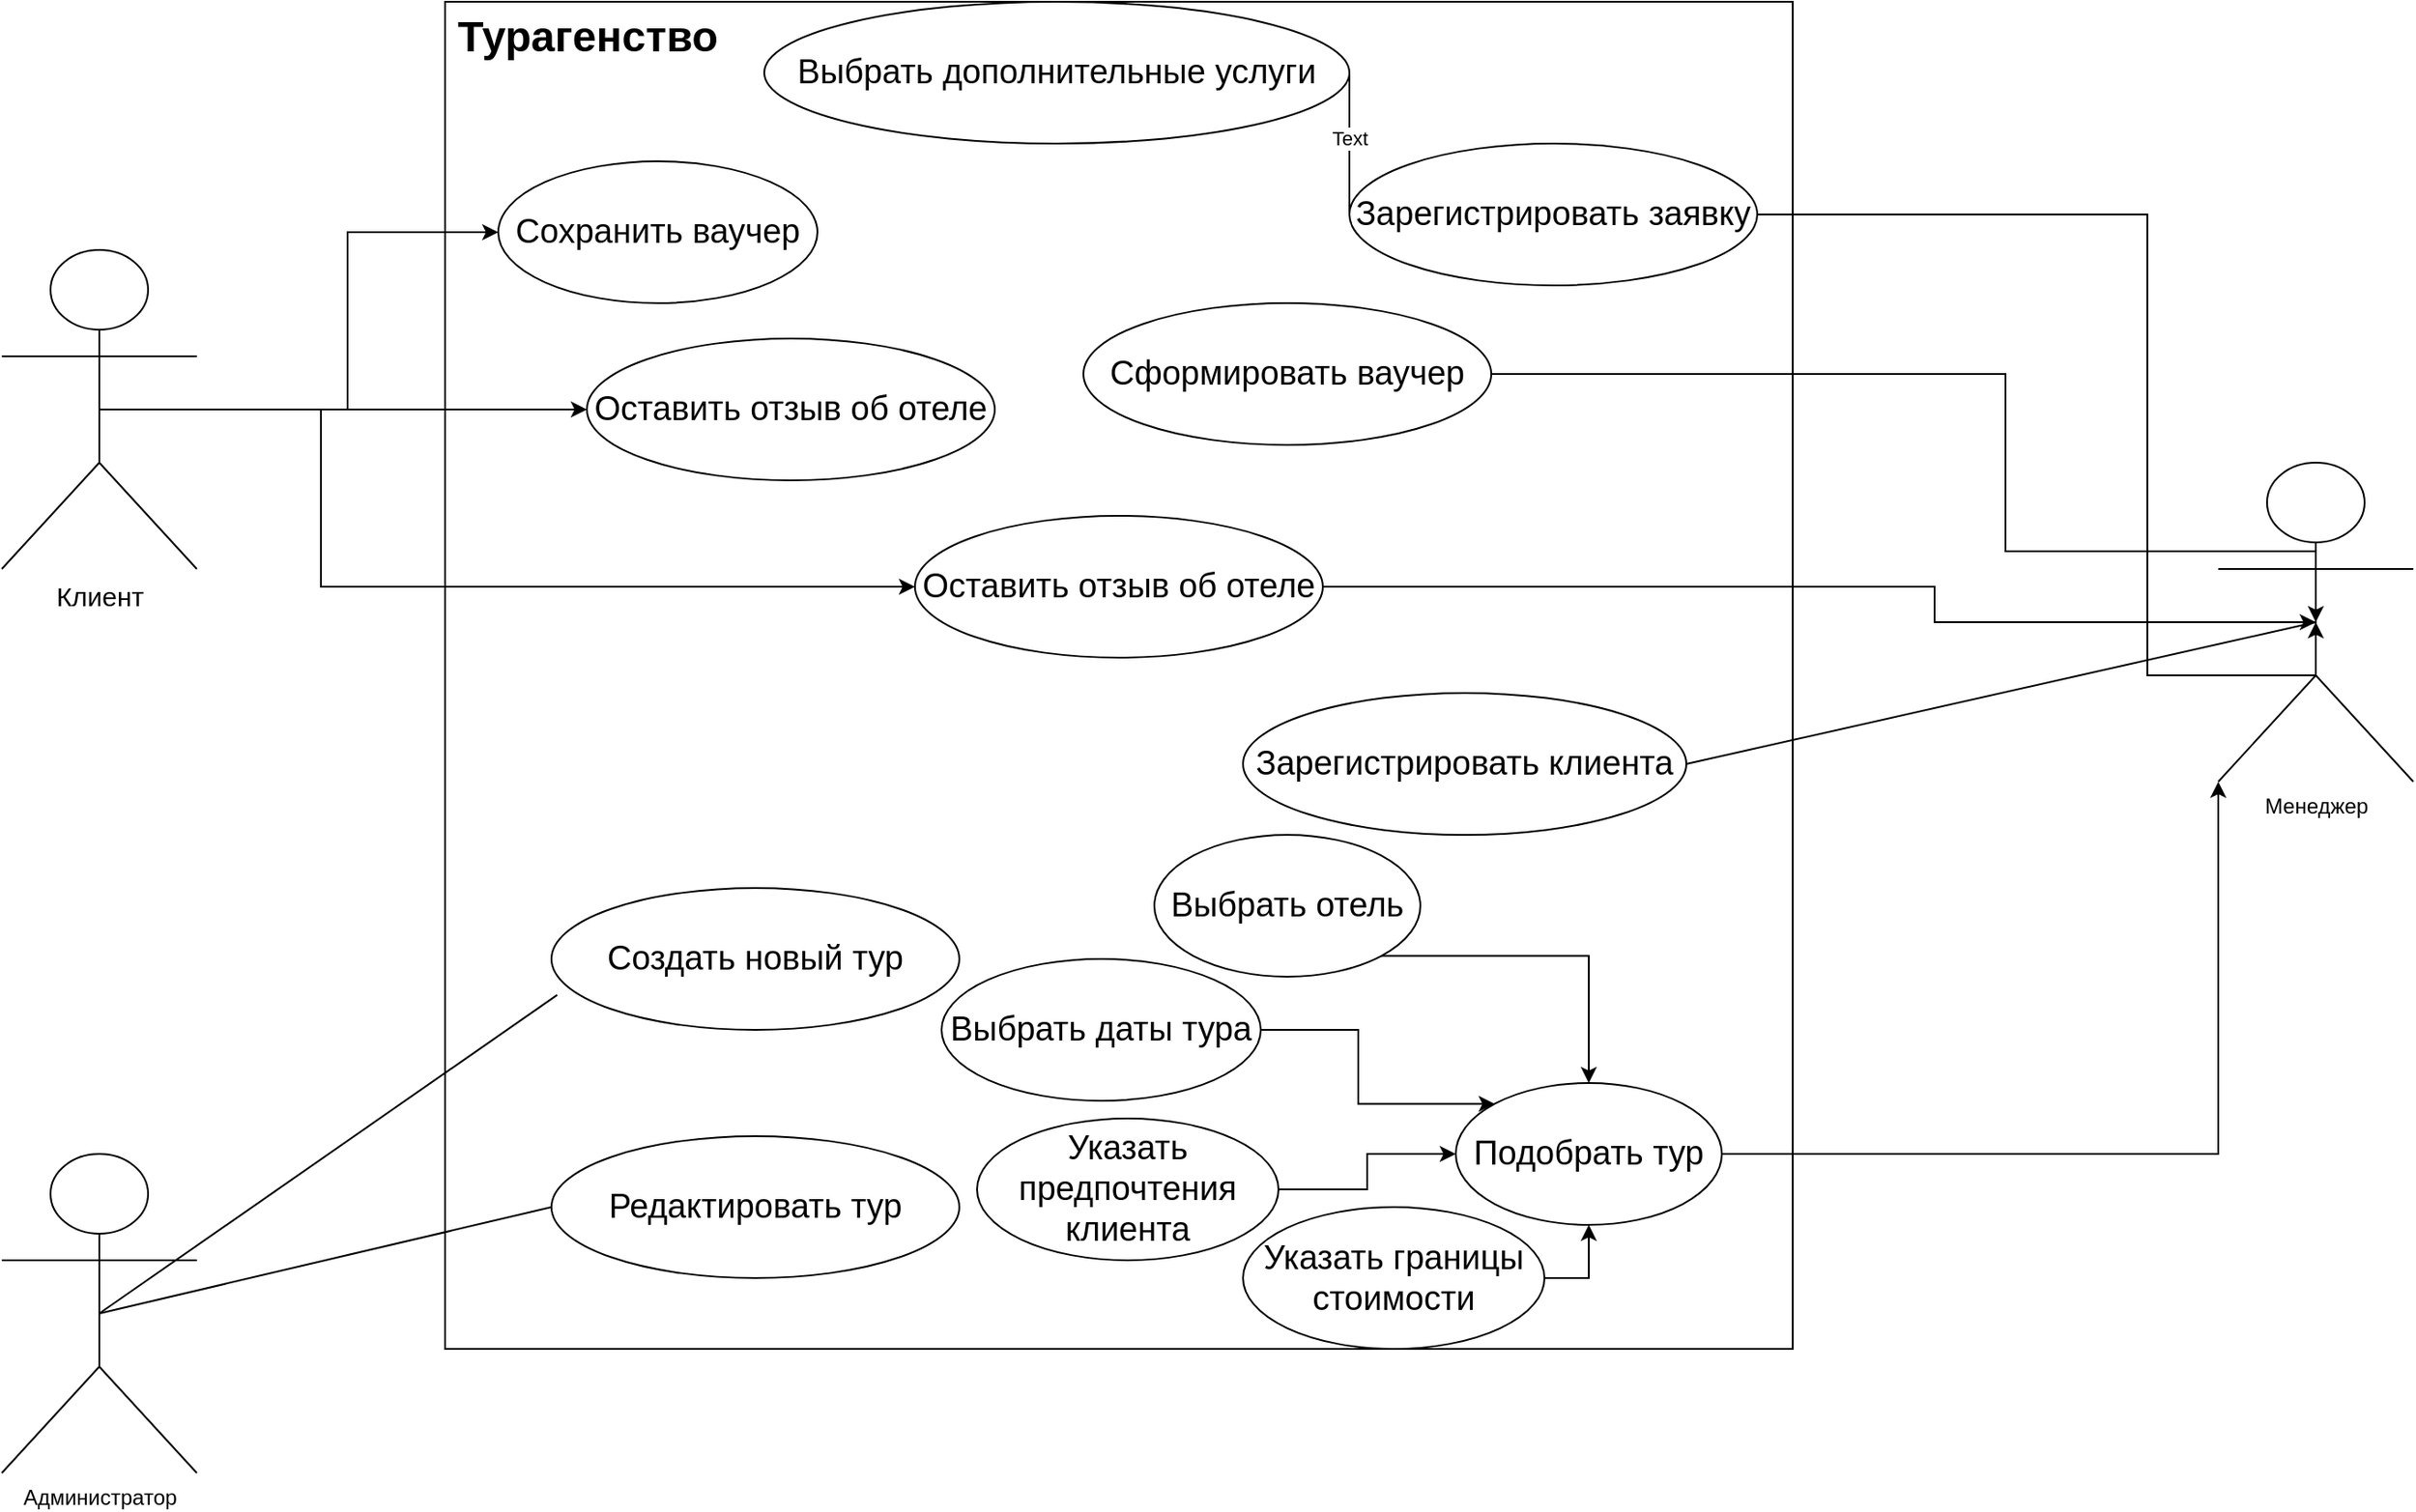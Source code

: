 <mxfile version="21.7.4" type="github">
  <diagram name="Страница — 1" id="nTcDeEsrLePXewdtgln3">
    <mxGraphModel dx="2772" dy="1582" grid="1" gridSize="10" guides="1" tooltips="1" connect="1" arrows="1" fold="1" page="1" pageScale="1" pageWidth="827" pageHeight="1169" math="0" shadow="0">
      <root>
        <mxCell id="0" />
        <mxCell id="1" parent="0" />
        <mxCell id="V0neYmQCoJImFYb7qwxs-1" value="" style="whiteSpace=wrap;html=1;aspect=fixed;" vertex="1" parent="1">
          <mxGeometry x="450" y="180" width="760" height="760" as="geometry" />
        </mxCell>
        <mxCell id="V0neYmQCoJImFYb7qwxs-2" value="Турагенство" style="text;strokeColor=none;fillColor=none;html=1;fontSize=24;fontStyle=1;verticalAlign=middle;align=center;" vertex="1" parent="1">
          <mxGeometry x="450" y="180" width="160" height="40" as="geometry" />
        </mxCell>
        <mxCell id="V0neYmQCoJImFYb7qwxs-9" style="edgeStyle=orthogonalEdgeStyle;rounded=0;orthogonalLoop=1;jettySize=auto;html=1;exitX=0.5;exitY=0.5;exitDx=0;exitDy=0;exitPerimeter=0;" edge="1" parent="1" source="V0neYmQCoJImFYb7qwxs-3" target="V0neYmQCoJImFYb7qwxs-6">
          <mxGeometry relative="1" as="geometry" />
        </mxCell>
        <mxCell id="V0neYmQCoJImFYb7qwxs-12" style="edgeStyle=orthogonalEdgeStyle;rounded=0;orthogonalLoop=1;jettySize=auto;html=1;exitX=0.5;exitY=0.5;exitDx=0;exitDy=0;exitPerimeter=0;" edge="1" parent="1" source="V0neYmQCoJImFYb7qwxs-3" target="V0neYmQCoJImFYb7qwxs-10">
          <mxGeometry relative="1" as="geometry" />
        </mxCell>
        <mxCell id="V0neYmQCoJImFYb7qwxs-15" style="edgeStyle=orthogonalEdgeStyle;rounded=0;orthogonalLoop=1;jettySize=auto;html=1;exitX=0.5;exitY=0.5;exitDx=0;exitDy=0;exitPerimeter=0;" edge="1" parent="1" source="V0neYmQCoJImFYb7qwxs-3" target="V0neYmQCoJImFYb7qwxs-13">
          <mxGeometry relative="1" as="geometry">
            <Array as="points">
              <mxPoint x="380" y="410" />
              <mxPoint x="380" y="510" />
            </Array>
          </mxGeometry>
        </mxCell>
        <mxCell id="V0neYmQCoJImFYb7qwxs-3" value="&lt;font style=&quot;font-size: 15px;&quot;&gt;Клиент&lt;/font&gt;" style="shape=umlActor;verticalLabelPosition=bottom;verticalAlign=top;html=1;outlineConnect=0;" vertex="1" parent="1">
          <mxGeometry x="200" y="320" width="110" height="180" as="geometry" />
        </mxCell>
        <mxCell id="V0neYmQCoJImFYb7qwxs-4" value="Администратор" style="shape=umlActor;verticalLabelPosition=bottom;verticalAlign=top;html=1;outlineConnect=0;" vertex="1" parent="1">
          <mxGeometry x="200" y="830" width="110" height="180" as="geometry" />
        </mxCell>
        <mxCell id="V0neYmQCoJImFYb7qwxs-5" value="Менеджер" style="shape=umlActor;verticalLabelPosition=bottom;verticalAlign=top;html=1;outlineConnect=0;" vertex="1" parent="1">
          <mxGeometry x="1450" y="440" width="110" height="180" as="geometry" />
        </mxCell>
        <mxCell id="V0neYmQCoJImFYb7qwxs-6" value="&lt;font style=&quot;font-size: 19px;&quot;&gt;Сохранить ваучер&lt;/font&gt;" style="ellipse;whiteSpace=wrap;html=1;" vertex="1" parent="1">
          <mxGeometry x="480" y="270" width="180" height="80" as="geometry" />
        </mxCell>
        <mxCell id="V0neYmQCoJImFYb7qwxs-10" value="&lt;font style=&quot;font-size: 19px;&quot;&gt;Оставить отзыв об отеле&lt;/font&gt;" style="ellipse;whiteSpace=wrap;html=1;" vertex="1" parent="1">
          <mxGeometry x="530" y="370" width="230" height="80" as="geometry" />
        </mxCell>
        <mxCell id="V0neYmQCoJImFYb7qwxs-16" style="edgeStyle=orthogonalEdgeStyle;rounded=0;orthogonalLoop=1;jettySize=auto;html=1;exitX=1;exitY=0.5;exitDx=0;exitDy=0;entryX=0.5;entryY=0.5;entryDx=0;entryDy=0;entryPerimeter=0;" edge="1" parent="1" source="V0neYmQCoJImFYb7qwxs-13" target="V0neYmQCoJImFYb7qwxs-5">
          <mxGeometry relative="1" as="geometry">
            <Array as="points">
              <mxPoint x="1290" y="510" />
              <mxPoint x="1290" y="530" />
            </Array>
          </mxGeometry>
        </mxCell>
        <mxCell id="V0neYmQCoJImFYb7qwxs-13" value="&lt;font style=&quot;font-size: 19px;&quot;&gt;Оставить отзыв об отеле&lt;/font&gt;" style="ellipse;whiteSpace=wrap;html=1;" vertex="1" parent="1">
          <mxGeometry x="715" y="470" width="230" height="80" as="geometry" />
        </mxCell>
        <mxCell id="V0neYmQCoJImFYb7qwxs-17" value="&lt;font style=&quot;font-size: 19px;&quot;&gt;Редактировать тур&lt;/font&gt;" style="ellipse;whiteSpace=wrap;html=1;" vertex="1" parent="1">
          <mxGeometry x="510" y="820" width="230" height="80" as="geometry" />
        </mxCell>
        <mxCell id="V0neYmQCoJImFYb7qwxs-18" value="&lt;font style=&quot;font-size: 19px;&quot;&gt;Создать новый тур&lt;/font&gt;" style="ellipse;whiteSpace=wrap;html=1;" vertex="1" parent="1">
          <mxGeometry x="510" y="680" width="230" height="80" as="geometry" />
        </mxCell>
        <mxCell id="V0neYmQCoJImFYb7qwxs-19" value="" style="endArrow=none;html=1;rounded=0;exitX=0.5;exitY=0.5;exitDx=0;exitDy=0;exitPerimeter=0;entryX=0;entryY=0.5;entryDx=0;entryDy=0;" edge="1" parent="1" source="V0neYmQCoJImFYb7qwxs-4" target="V0neYmQCoJImFYb7qwxs-17">
          <mxGeometry width="50" height="50" relative="1" as="geometry">
            <mxPoint x="730" y="600" as="sourcePoint" />
            <mxPoint x="780" y="550" as="targetPoint" />
          </mxGeometry>
        </mxCell>
        <mxCell id="V0neYmQCoJImFYb7qwxs-20" value="" style="endArrow=none;html=1;rounded=0;exitX=0.5;exitY=0.5;exitDx=0;exitDy=0;exitPerimeter=0;entryX=0.014;entryY=0.754;entryDx=0;entryDy=0;entryPerimeter=0;" edge="1" parent="1" source="V0neYmQCoJImFYb7qwxs-4" target="V0neYmQCoJImFYb7qwxs-18">
          <mxGeometry width="50" height="50" relative="1" as="geometry">
            <mxPoint x="730" y="600" as="sourcePoint" />
            <mxPoint x="780" y="550" as="targetPoint" />
          </mxGeometry>
        </mxCell>
        <mxCell id="V0neYmQCoJImFYb7qwxs-24" value="&lt;font style=&quot;font-size: 19px;&quot;&gt;Выбрать дополнительные услуги&lt;/font&gt;" style="ellipse;whiteSpace=wrap;html=1;" vertex="1" parent="1">
          <mxGeometry x="630" y="180" width="330" height="80" as="geometry" />
        </mxCell>
        <mxCell id="V0neYmQCoJImFYb7qwxs-35" style="edgeStyle=orthogonalEdgeStyle;rounded=0;orthogonalLoop=1;jettySize=auto;html=1;exitX=1;exitY=0.5;exitDx=0;exitDy=0;entryX=0.5;entryY=0.5;entryDx=0;entryDy=0;entryPerimeter=0;" edge="1" parent="1" source="V0neYmQCoJImFYb7qwxs-30" target="V0neYmQCoJImFYb7qwxs-5">
          <mxGeometry relative="1" as="geometry">
            <Array as="points">
              <mxPoint x="1410" y="300" />
              <mxPoint x="1410" y="560" />
              <mxPoint x="1505" y="560" />
            </Array>
          </mxGeometry>
        </mxCell>
        <mxCell id="V0neYmQCoJImFYb7qwxs-30" value="&lt;font style=&quot;font-size: 19px;&quot;&gt;Зарегистрировать заявку&lt;/font&gt;" style="ellipse;whiteSpace=wrap;html=1;" vertex="1" parent="1">
          <mxGeometry x="960" y="260" width="230" height="80" as="geometry" />
        </mxCell>
        <mxCell id="V0neYmQCoJImFYb7qwxs-34" value="" style="endArrow=none;html=1;rounded=0;entryX=1;entryY=0.5;entryDx=0;entryDy=0;exitX=0;exitY=0.5;exitDx=0;exitDy=0;" edge="1" parent="1" source="V0neYmQCoJImFYb7qwxs-30" target="V0neYmQCoJImFYb7qwxs-24">
          <mxGeometry width="50" height="50" relative="1" as="geometry">
            <mxPoint x="870" y="370" as="sourcePoint" />
            <mxPoint x="920" y="320" as="targetPoint" />
          </mxGeometry>
        </mxCell>
        <mxCell id="V0neYmQCoJImFYb7qwxs-39" value="Text" style="edgeLabel;html=1;align=center;verticalAlign=middle;resizable=0;points=[];" vertex="1" connectable="0" parent="V0neYmQCoJImFYb7qwxs-34">
          <mxGeometry x="0.069" relative="1" as="geometry">
            <mxPoint as="offset" />
          </mxGeometry>
        </mxCell>
        <mxCell id="V0neYmQCoJImFYb7qwxs-38" style="edgeStyle=orthogonalEdgeStyle;rounded=0;orthogonalLoop=1;jettySize=auto;html=1;exitX=1;exitY=0.5;exitDx=0;exitDy=0;entryX=0.5;entryY=0.5;entryDx=0;entryDy=0;entryPerimeter=0;" edge="1" parent="1" source="V0neYmQCoJImFYb7qwxs-36" target="V0neYmQCoJImFYb7qwxs-5">
          <mxGeometry relative="1" as="geometry">
            <Array as="points">
              <mxPoint x="1330" y="390" />
              <mxPoint x="1330" y="490" />
              <mxPoint x="1505" y="490" />
            </Array>
          </mxGeometry>
        </mxCell>
        <mxCell id="V0neYmQCoJImFYb7qwxs-36" value="&lt;font style=&quot;font-size: 19px;&quot;&gt;Сформировать ваучер&lt;/font&gt;" style="ellipse;whiteSpace=wrap;html=1;" vertex="1" parent="1">
          <mxGeometry x="810" y="350" width="230" height="80" as="geometry" />
        </mxCell>
        <mxCell id="V0neYmQCoJImFYb7qwxs-40" value="&lt;font style=&quot;font-size: 19px;&quot;&gt;Зарегистрировать клиента&lt;/font&gt;" style="ellipse;whiteSpace=wrap;html=1;" vertex="1" parent="1">
          <mxGeometry x="900" y="570" width="250" height="80" as="geometry" />
        </mxCell>
        <mxCell id="V0neYmQCoJImFYb7qwxs-41" value="" style="endArrow=none;html=1;rounded=0;entryX=1;entryY=0.5;entryDx=0;entryDy=0;exitX=0.5;exitY=0.5;exitDx=0;exitDy=0;exitPerimeter=0;" edge="1" parent="1" source="V0neYmQCoJImFYb7qwxs-5" target="V0neYmQCoJImFYb7qwxs-40">
          <mxGeometry width="50" height="50" relative="1" as="geometry">
            <mxPoint x="840" y="600" as="sourcePoint" />
            <mxPoint x="890" y="550" as="targetPoint" />
          </mxGeometry>
        </mxCell>
        <mxCell id="V0neYmQCoJImFYb7qwxs-43" style="edgeStyle=orthogonalEdgeStyle;rounded=0;orthogonalLoop=1;jettySize=auto;html=1;exitX=1;exitY=0.5;exitDx=0;exitDy=0;entryX=0;entryY=1;entryDx=0;entryDy=0;entryPerimeter=0;" edge="1" parent="1" source="V0neYmQCoJImFYb7qwxs-42" target="V0neYmQCoJImFYb7qwxs-5">
          <mxGeometry relative="1" as="geometry">
            <mxPoint x="1390" y="610" as="targetPoint" />
          </mxGeometry>
        </mxCell>
        <mxCell id="V0neYmQCoJImFYb7qwxs-42" value="&lt;font style=&quot;font-size: 19px;&quot;&gt;Подобрать тур&lt;/font&gt;" style="ellipse;whiteSpace=wrap;html=1;" vertex="1" parent="1">
          <mxGeometry x="1020" y="790" width="150" height="80" as="geometry" />
        </mxCell>
        <mxCell id="V0neYmQCoJImFYb7qwxs-45" style="edgeStyle=orthogonalEdgeStyle;rounded=0;orthogonalLoop=1;jettySize=auto;html=1;exitX=1;exitY=1;exitDx=0;exitDy=0;entryX=0.5;entryY=0;entryDx=0;entryDy=0;" edge="1" parent="1" source="V0neYmQCoJImFYb7qwxs-44" target="V0neYmQCoJImFYb7qwxs-42">
          <mxGeometry relative="1" as="geometry" />
        </mxCell>
        <mxCell id="V0neYmQCoJImFYb7qwxs-44" value="&lt;font style=&quot;font-size: 19px;&quot;&gt;Выбрать отель&lt;/font&gt;" style="ellipse;whiteSpace=wrap;html=1;" vertex="1" parent="1">
          <mxGeometry x="850" y="650" width="150" height="80" as="geometry" />
        </mxCell>
        <mxCell id="V0neYmQCoJImFYb7qwxs-47" style="edgeStyle=orthogonalEdgeStyle;rounded=0;orthogonalLoop=1;jettySize=auto;html=1;exitX=1;exitY=0.5;exitDx=0;exitDy=0;entryX=0;entryY=0;entryDx=0;entryDy=0;" edge="1" parent="1" source="V0neYmQCoJImFYb7qwxs-46" target="V0neYmQCoJImFYb7qwxs-42">
          <mxGeometry relative="1" as="geometry" />
        </mxCell>
        <mxCell id="V0neYmQCoJImFYb7qwxs-46" value="&lt;font style=&quot;font-size: 19px;&quot;&gt;Выбрать даты тура&lt;/font&gt;" style="ellipse;whiteSpace=wrap;html=1;" vertex="1" parent="1">
          <mxGeometry x="730" y="720" width="180" height="80" as="geometry" />
        </mxCell>
        <mxCell id="V0neYmQCoJImFYb7qwxs-49" style="edgeStyle=orthogonalEdgeStyle;rounded=0;orthogonalLoop=1;jettySize=auto;html=1;exitX=1;exitY=0.5;exitDx=0;exitDy=0;" edge="1" parent="1" source="V0neYmQCoJImFYb7qwxs-48" target="V0neYmQCoJImFYb7qwxs-42">
          <mxGeometry relative="1" as="geometry" />
        </mxCell>
        <mxCell id="V0neYmQCoJImFYb7qwxs-48" value="&lt;font style=&quot;font-size: 19px;&quot;&gt;Указать предпочтения клиента&lt;/font&gt;" style="ellipse;whiteSpace=wrap;html=1;" vertex="1" parent="1">
          <mxGeometry x="750" y="810" width="170" height="80" as="geometry" />
        </mxCell>
        <mxCell id="V0neYmQCoJImFYb7qwxs-51" style="edgeStyle=orthogonalEdgeStyle;rounded=0;orthogonalLoop=1;jettySize=auto;html=1;exitX=1;exitY=0.5;exitDx=0;exitDy=0;entryX=0.5;entryY=1;entryDx=0;entryDy=0;" edge="1" parent="1" source="V0neYmQCoJImFYb7qwxs-50" target="V0neYmQCoJImFYb7qwxs-42">
          <mxGeometry relative="1" as="geometry" />
        </mxCell>
        <mxCell id="V0neYmQCoJImFYb7qwxs-50" value="&lt;font style=&quot;font-size: 19px;&quot;&gt;Указать границы стоимости&lt;/font&gt;" style="ellipse;whiteSpace=wrap;html=1;" vertex="1" parent="1">
          <mxGeometry x="900" y="860" width="170" height="80" as="geometry" />
        </mxCell>
      </root>
    </mxGraphModel>
  </diagram>
</mxfile>
